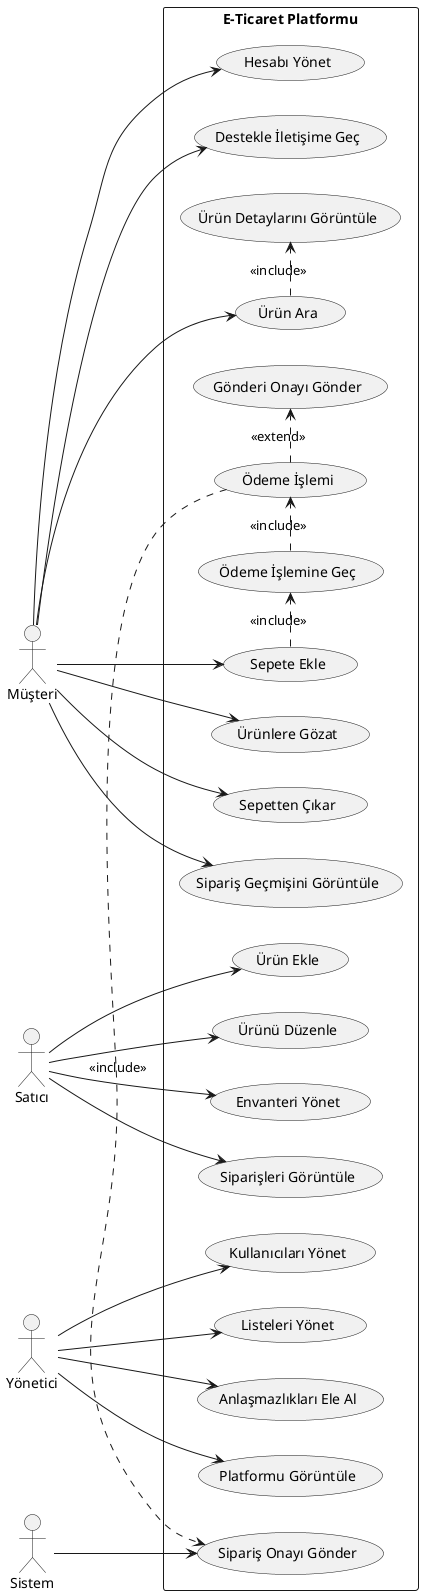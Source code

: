 @startuml
left to right direction
skinparam packageStyle rectangle

actor "Müşteri" as Customer
actor "Satıcı" as Seller
actor "Yönetici" as Admin
actor "Sistem" as System

rectangle "E-Ticaret Platformu" {

  usecase "Ürünlere Gözat" as BrowseProducts
  usecase "Ürün Ara" as SearchProduct
  usecase "Ürün Detaylarını Görüntüle" as ViewProductDetails
  usecase "Sepete Ekle" as AddToCart
  usecase "Sepetten Çıkar" as RemoveFromCart
  usecase "Ödeme İşlemine Geç" as ProceedToCheckout
  usecase "Sipariş Geçmişini Görüntüle" as ViewOrderHistory
  usecase "Hesabı Yönet" as ManageAccount
  usecase "Destekle İletişime Geç" as ContactSupport
  usecase "Ürün Ekle" as AddProduct
  usecase "Ürünü Düzenle" as EditProduct
  usecase "Envanteri Yönet" as ManageInventory
  usecase "Siparişleri Görüntüle" as ViewOrders
  usecase "Kullanıcıları Yönet" as ManageUsers
  usecase "Listeleri Yönet" as ManageLists
  usecase "Anlaşmazlıkları Ele Al" as HandleDisputes
  usecase "Platformu Görüntüle" as ViewPlatform
  usecase "Sipariş Onayı Gönder" as SendOrderConfirmation
  usecase "Ödeme İşlemi" as PaymentProcessing
  usecase "Gönderi Onayı Gönder" as SendShippingConfirmation

  Customer --> BrowseProducts
  Customer --> SearchProduct
  SearchProduct .> ViewProductDetails : <<include>>
  Customer --> AddToCart
  AddToCart .> ProceedToCheckout : <<include>>
  Customer --> RemoveFromCart
  Customer --> ViewOrderHistory
  Customer --> ManageAccount
  Customer --> ContactSupport
  Seller --> AddProduct
  Seller --> EditProduct
  Seller --> ManageInventory
  Seller --> ViewOrders
  Admin --> ManageUsers
  Admin --> ManageLists
  Admin --> HandleDisputes
  Admin --> ViewPlatform
  System --> SendOrderConfirmation
  ProceedToCheckout .> PaymentProcessing : <<include>>
  PaymentProcessing .> SendOrderConfirmation : <<include>>
  PaymentProcessing .> SendShippingConfirmation : <<extend>>
}

@enduml

